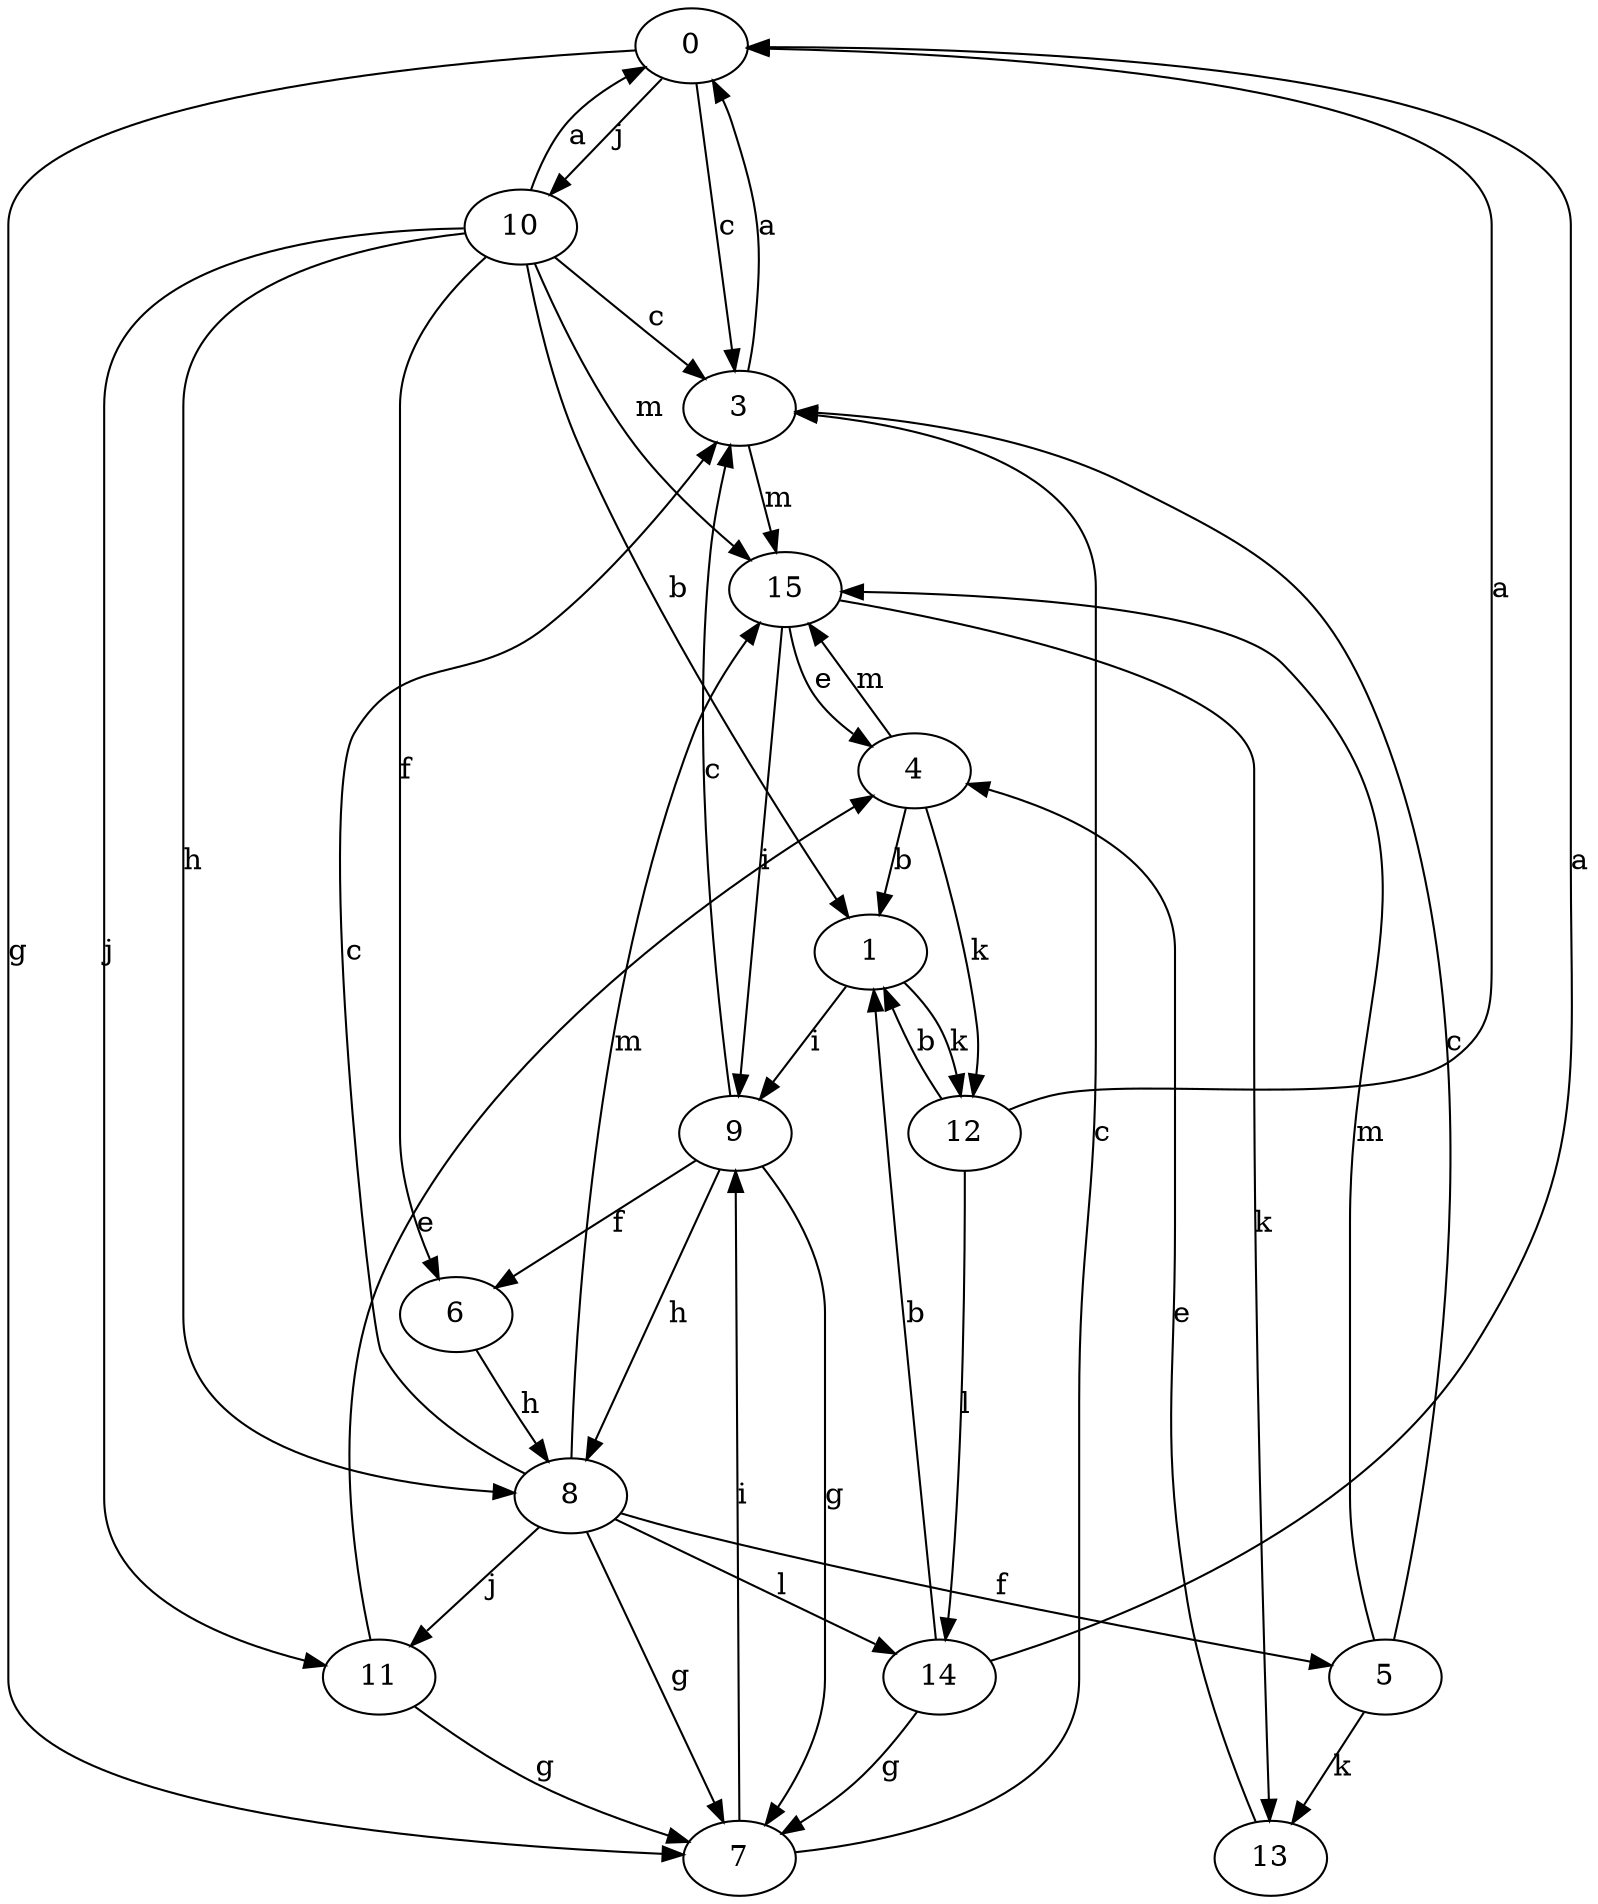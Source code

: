 strict digraph  {
0;
1;
3;
4;
5;
6;
7;
8;
9;
10;
11;
12;
13;
14;
15;
0 -> 3  [label=c];
0 -> 7  [label=g];
0 -> 10  [label=j];
1 -> 9  [label=i];
1 -> 12  [label=k];
3 -> 0  [label=a];
3 -> 15  [label=m];
4 -> 1  [label=b];
4 -> 12  [label=k];
4 -> 15  [label=m];
5 -> 3  [label=c];
5 -> 13  [label=k];
5 -> 15  [label=m];
6 -> 8  [label=h];
7 -> 3  [label=c];
7 -> 9  [label=i];
8 -> 3  [label=c];
8 -> 5  [label=f];
8 -> 7  [label=g];
8 -> 11  [label=j];
8 -> 14  [label=l];
8 -> 15  [label=m];
9 -> 3  [label=c];
9 -> 6  [label=f];
9 -> 7  [label=g];
9 -> 8  [label=h];
10 -> 0  [label=a];
10 -> 1  [label=b];
10 -> 3  [label=c];
10 -> 6  [label=f];
10 -> 8  [label=h];
10 -> 11  [label=j];
10 -> 15  [label=m];
11 -> 4  [label=e];
11 -> 7  [label=g];
12 -> 0  [label=a];
12 -> 1  [label=b];
12 -> 14  [label=l];
13 -> 4  [label=e];
14 -> 0  [label=a];
14 -> 1  [label=b];
14 -> 7  [label=g];
15 -> 4  [label=e];
15 -> 9  [label=i];
15 -> 13  [label=k];
}
